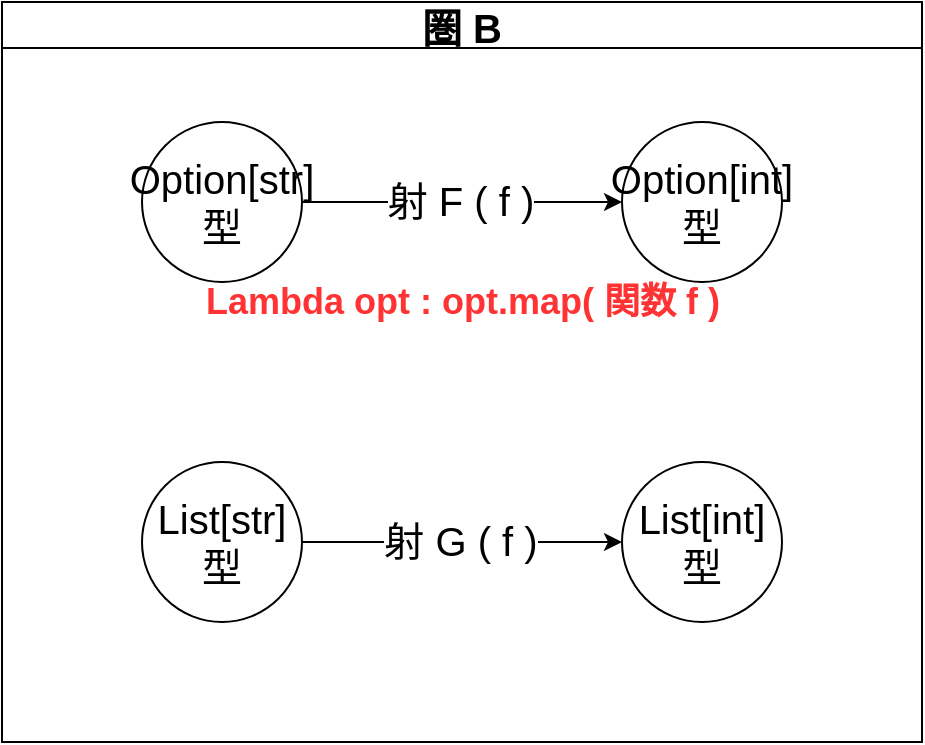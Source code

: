 <mxfile version="16.5.1" type="device"><diagram id="v92y-lTXs8RKk6qdmRQe" name="ページ1"><mxGraphModel dx="946" dy="672" grid="1" gridSize="10" guides="1" tooltips="1" connect="1" arrows="1" fold="1" page="1" pageScale="1" pageWidth="850" pageHeight="1100" math="0" shadow="0"><root><mxCell id="0"/><mxCell id="1" parent="0"/><mxCell id="sUsXeS8WOEI3kIrJGClw-10" value="圏 B" style="swimlane;fontSize=20;" parent="1" vertex="1"><mxGeometry x="840" y="230" width="460" height="370" as="geometry"/></mxCell><mxCell id="eXmJFm2Qnr_687Wk3Lp--3" value="Option[str]&lt;br style=&quot;font-size: 20px&quot;&gt;型" style="ellipse;whiteSpace=wrap;html=1;aspect=fixed;fontSize=20;" vertex="1" parent="sUsXeS8WOEI3kIrJGClw-10"><mxGeometry x="70" y="60" width="80" height="80" as="geometry"/></mxCell><mxCell id="eXmJFm2Qnr_687Wk3Lp--4" value="Option[int] 型" style="ellipse;whiteSpace=wrap;html=1;aspect=fixed;fontSize=20;" vertex="1" parent="sUsXeS8WOEI3kIrJGClw-10"><mxGeometry x="310" y="60" width="80" height="80" as="geometry"/></mxCell><mxCell id="eXmJFm2Qnr_687Wk3Lp--1" value="" style="edgeStyle=orthogonalEdgeStyle;rounded=0;orthogonalLoop=1;jettySize=auto;html=1;fontSize=20;" edge="1" source="eXmJFm2Qnr_687Wk3Lp--3" target="eXmJFm2Qnr_687Wk3Lp--4" parent="sUsXeS8WOEI3kIrJGClw-10"><mxGeometry relative="1" as="geometry"/></mxCell><mxCell id="eXmJFm2Qnr_687Wk3Lp--2" value="射 F ( f )" style="edgeLabel;html=1;align=center;verticalAlign=middle;resizable=0;points=[];fontSize=20;" vertex="1" connectable="0" parent="eXmJFm2Qnr_687Wk3Lp--1"><mxGeometry x="-0.013" y="1" relative="1" as="geometry"><mxPoint as="offset"/></mxGeometry></mxCell><mxCell id="sUsXeS8WOEI3kIrJGClw-5" value="List[str]&lt;br style=&quot;font-size: 20px;&quot;&gt;型" style="ellipse;whiteSpace=wrap;html=1;aspect=fixed;fontSize=20;" parent="sUsXeS8WOEI3kIrJGClw-10" vertex="1"><mxGeometry x="70" y="230" width="80" height="80" as="geometry"/></mxCell><mxCell id="sUsXeS8WOEI3kIrJGClw-8" value="List[int] 型" style="ellipse;whiteSpace=wrap;html=1;aspect=fixed;fontSize=20;" parent="sUsXeS8WOEI3kIrJGClw-10" vertex="1"><mxGeometry x="310" y="230" width="80" height="80" as="geometry"/></mxCell><mxCell id="sUsXeS8WOEI3kIrJGClw-3" value="" style="edgeStyle=orthogonalEdgeStyle;rounded=0;orthogonalLoop=1;jettySize=auto;html=1;fontSize=20;" parent="sUsXeS8WOEI3kIrJGClw-10" source="sUsXeS8WOEI3kIrJGClw-5" target="sUsXeS8WOEI3kIrJGClw-8" edge="1"><mxGeometry relative="1" as="geometry"/></mxCell><mxCell id="sUsXeS8WOEI3kIrJGClw-4" value="射 G ( f )" style="edgeLabel;html=1;align=center;verticalAlign=middle;resizable=0;points=[];fontSize=20;" parent="sUsXeS8WOEI3kIrJGClw-3" vertex="1" connectable="0"><mxGeometry x="-0.013" y="1" relative="1" as="geometry"><mxPoint as="offset"/></mxGeometry></mxCell><mxCell id="eXmJFm2Qnr_687Wk3Lp--5" value="&lt;font color=&quot;#ff3333&quot; style=&quot;font-size: 18px&quot;&gt;&lt;b&gt;Lambda opt : opt.map( 関数 f )&lt;/b&gt;&lt;/font&gt;" style="text;html=1;align=center;verticalAlign=middle;resizable=0;points=[];autosize=1;strokeColor=none;fillColor=none;" vertex="1" parent="sUsXeS8WOEI3kIrJGClw-10"><mxGeometry x="95" y="140" width="270" height="20" as="geometry"/></mxCell></root></mxGraphModel></diagram></mxfile>